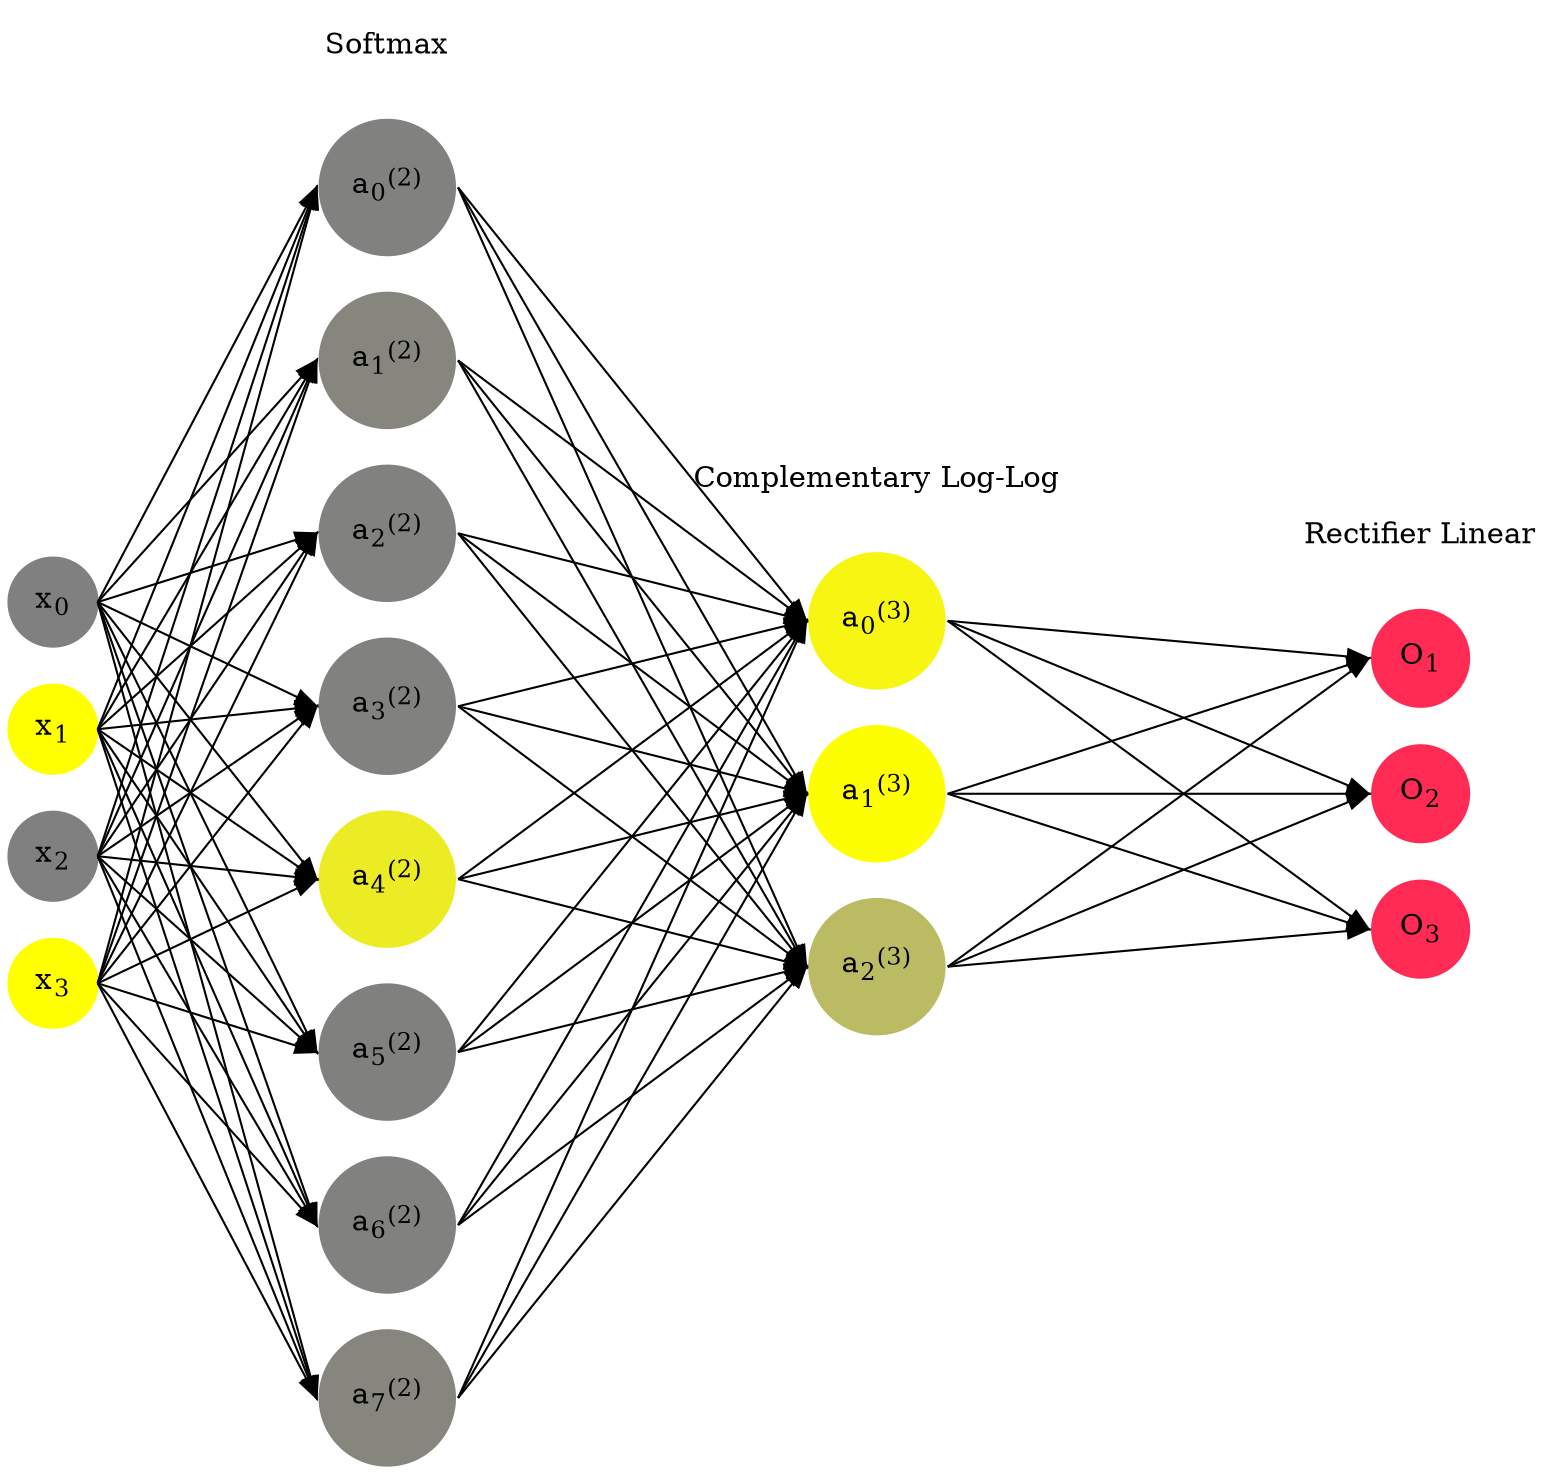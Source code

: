 digraph G {
	rankdir = LR;
	splines=false;
	edge[style=invis];
	ranksep= 1.4;
	{
	node [shape=circle, color="0.1667, 0.0, 0.5", style=filled, fillcolor="0.1667, 0.0, 0.5"];
	x0 [label=<x<sub>0</sub>>];
	}
	{
	node [shape=circle, color="0.1667, 1.0, 1.0", style=filled, fillcolor="0.1667, 1.0, 1.0"];
	x1 [label=<x<sub>1</sub>>];
	}
	{
	node [shape=circle, color="0.1667, 0.0, 0.5", style=filled, fillcolor="0.1667, 0.0, 0.5"];
	x2 [label=<x<sub>2</sub>>];
	}
	{
	node [shape=circle, color="0.1667, 1.0, 1.0", style=filled, fillcolor="0.1667, 1.0, 1.0"];
	x3 [label=<x<sub>3</sub>>];
	}
	{
	node [shape=circle, color="0.1667, 0.009659, 0.504830", style=filled, fillcolor="0.1667, 0.009659, 0.504830"];
	a02 [label=<a<sub>0</sub><sup>(2)</sup>>];
	}
	{
	node [shape=circle, color="0.1667, 0.048353, 0.524176", style=filled, fillcolor="0.1667, 0.048353, 0.524176"];
	a12 [label=<a<sub>1</sub><sup>(2)</sup>>];
	}
	{
	node [shape=circle, color="0.1667, 0.014899, 0.507450", style=filled, fillcolor="0.1667, 0.014899, 0.507450"];
	a22 [label=<a<sub>2</sub><sup>(2)</sup>>];
	}
	{
	node [shape=circle, color="0.1667, 0.013409, 0.506704", style=filled, fillcolor="0.1667, 0.013409, 0.506704"];
	a32 [label=<a<sub>3</sub><sup>(2)</sup>>];
	}
	{
	node [shape=circle, color="0.1667, 0.847765, 0.923882", style=filled, fillcolor="0.1667, 0.847765, 0.923882"];
	a42 [label=<a<sub>4</sub><sup>(2)</sup>>];
	}
	{
	node [shape=circle, color="0.1667, 0.002666, 0.501333", style=filled, fillcolor="0.1667, 0.002666, 0.501333"];
	a52 [label=<a<sub>5</sub><sup>(2)</sup>>];
	}
	{
	node [shape=circle, color="0.1667, 0.008663, 0.504332", style=filled, fillcolor="0.1667, 0.008663, 0.504332"];
	a62 [label=<a<sub>6</sub><sup>(2)</sup>>];
	}
	{
	node [shape=circle, color="0.1667, 0.054586, 0.527293", style=filled, fillcolor="0.1667, 0.054586, 0.527293"];
	a72 [label=<a<sub>7</sub><sup>(2)</sup>>];
	}
	{
	node [shape=circle, color="0.1667, 0.924839, 0.962420", style=filled, fillcolor="0.1667, 0.924839, 0.962420"];
	a03 [label=<a<sub>0</sub><sup>(3)</sup>>];
	}
	{
	node [shape=circle, color="0.1667, 0.985303, 0.992651", style=filled, fillcolor="0.1667, 0.985303, 0.992651"];
	a13 [label=<a<sub>1</sub><sup>(3)</sup>>];
	}
	{
	node [shape=circle, color="0.1667, 0.463383, 0.731692", style=filled, fillcolor="0.1667, 0.463383, 0.731692"];
	a23 [label=<a<sub>2</sub><sup>(3)</sup>>];
	}
	{
	node [shape=circle, color="0.9667, 0.83, 1.0", style=filled, fillcolor="0.9667, 0.83, 1.0"];
	O1 [label=<O<sub>1</sub>>];
	}
	{
	node [shape=circle, color="0.9667, 0.83, 1.0", style=filled, fillcolor="0.9667, 0.83, 1.0"];
	O2 [label=<O<sub>2</sub>>];
	}
	{
	node [shape=circle, color="0.9667, 0.83, 1.0", style=filled, fillcolor="0.9667, 0.83, 1.0"];
	O3 [label=<O<sub>3</sub>>];
	}
	{
	rank=same;
	x0->x1->x2->x3;
	}
	{
	rank=same;
	a02->a12->a22->a32->a42->a52->a62->a72;
	}
	{
	rank=same;
	a03->a13->a23;
	}
	{
	rank=same;
	O1->O2->O3;
	}
	l1 [shape=plaintext,label="Softmax"];
	l1->a02;
	{rank=same; l1;a02};
	l2 [shape=plaintext,label="Complementary Log-Log"];
	l2->a03;
	{rank=same; l2;a03};
	l3 [shape=plaintext,label="Rectifier Linear"];
	l3->O1;
	{rank=same; l3;O1};
edge[style=solid, tailport=e, headport=w];
	{x0;x1;x2;x3} -> {a02;a12;a22;a32;a42;a52;a62;a72};
	{a02;a12;a22;a32;a42;a52;a62;a72} -> {a03;a13;a23};
	{a03;a13;a23} -> {O1,O2,O3};
}